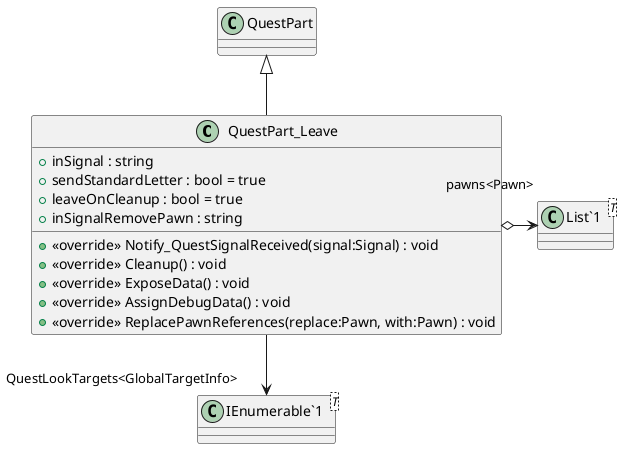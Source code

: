 @startuml
class QuestPart_Leave {
    + inSignal : string
    + sendStandardLetter : bool = true
    + leaveOnCleanup : bool = true
    + inSignalRemovePawn : string
    + <<override>> Notify_QuestSignalReceived(signal:Signal) : void
    + <<override>> Cleanup() : void
    + <<override>> ExposeData() : void
    + <<override>> AssignDebugData() : void
    + <<override>> ReplacePawnReferences(replace:Pawn, with:Pawn) : void
}
class "List`1"<T> {
}
class "IEnumerable`1"<T> {
}
QuestPart <|-- QuestPart_Leave
QuestPart_Leave o-> "pawns<Pawn>" "List`1"
QuestPart_Leave --> "QuestLookTargets<GlobalTargetInfo>" "IEnumerable`1"
@enduml
